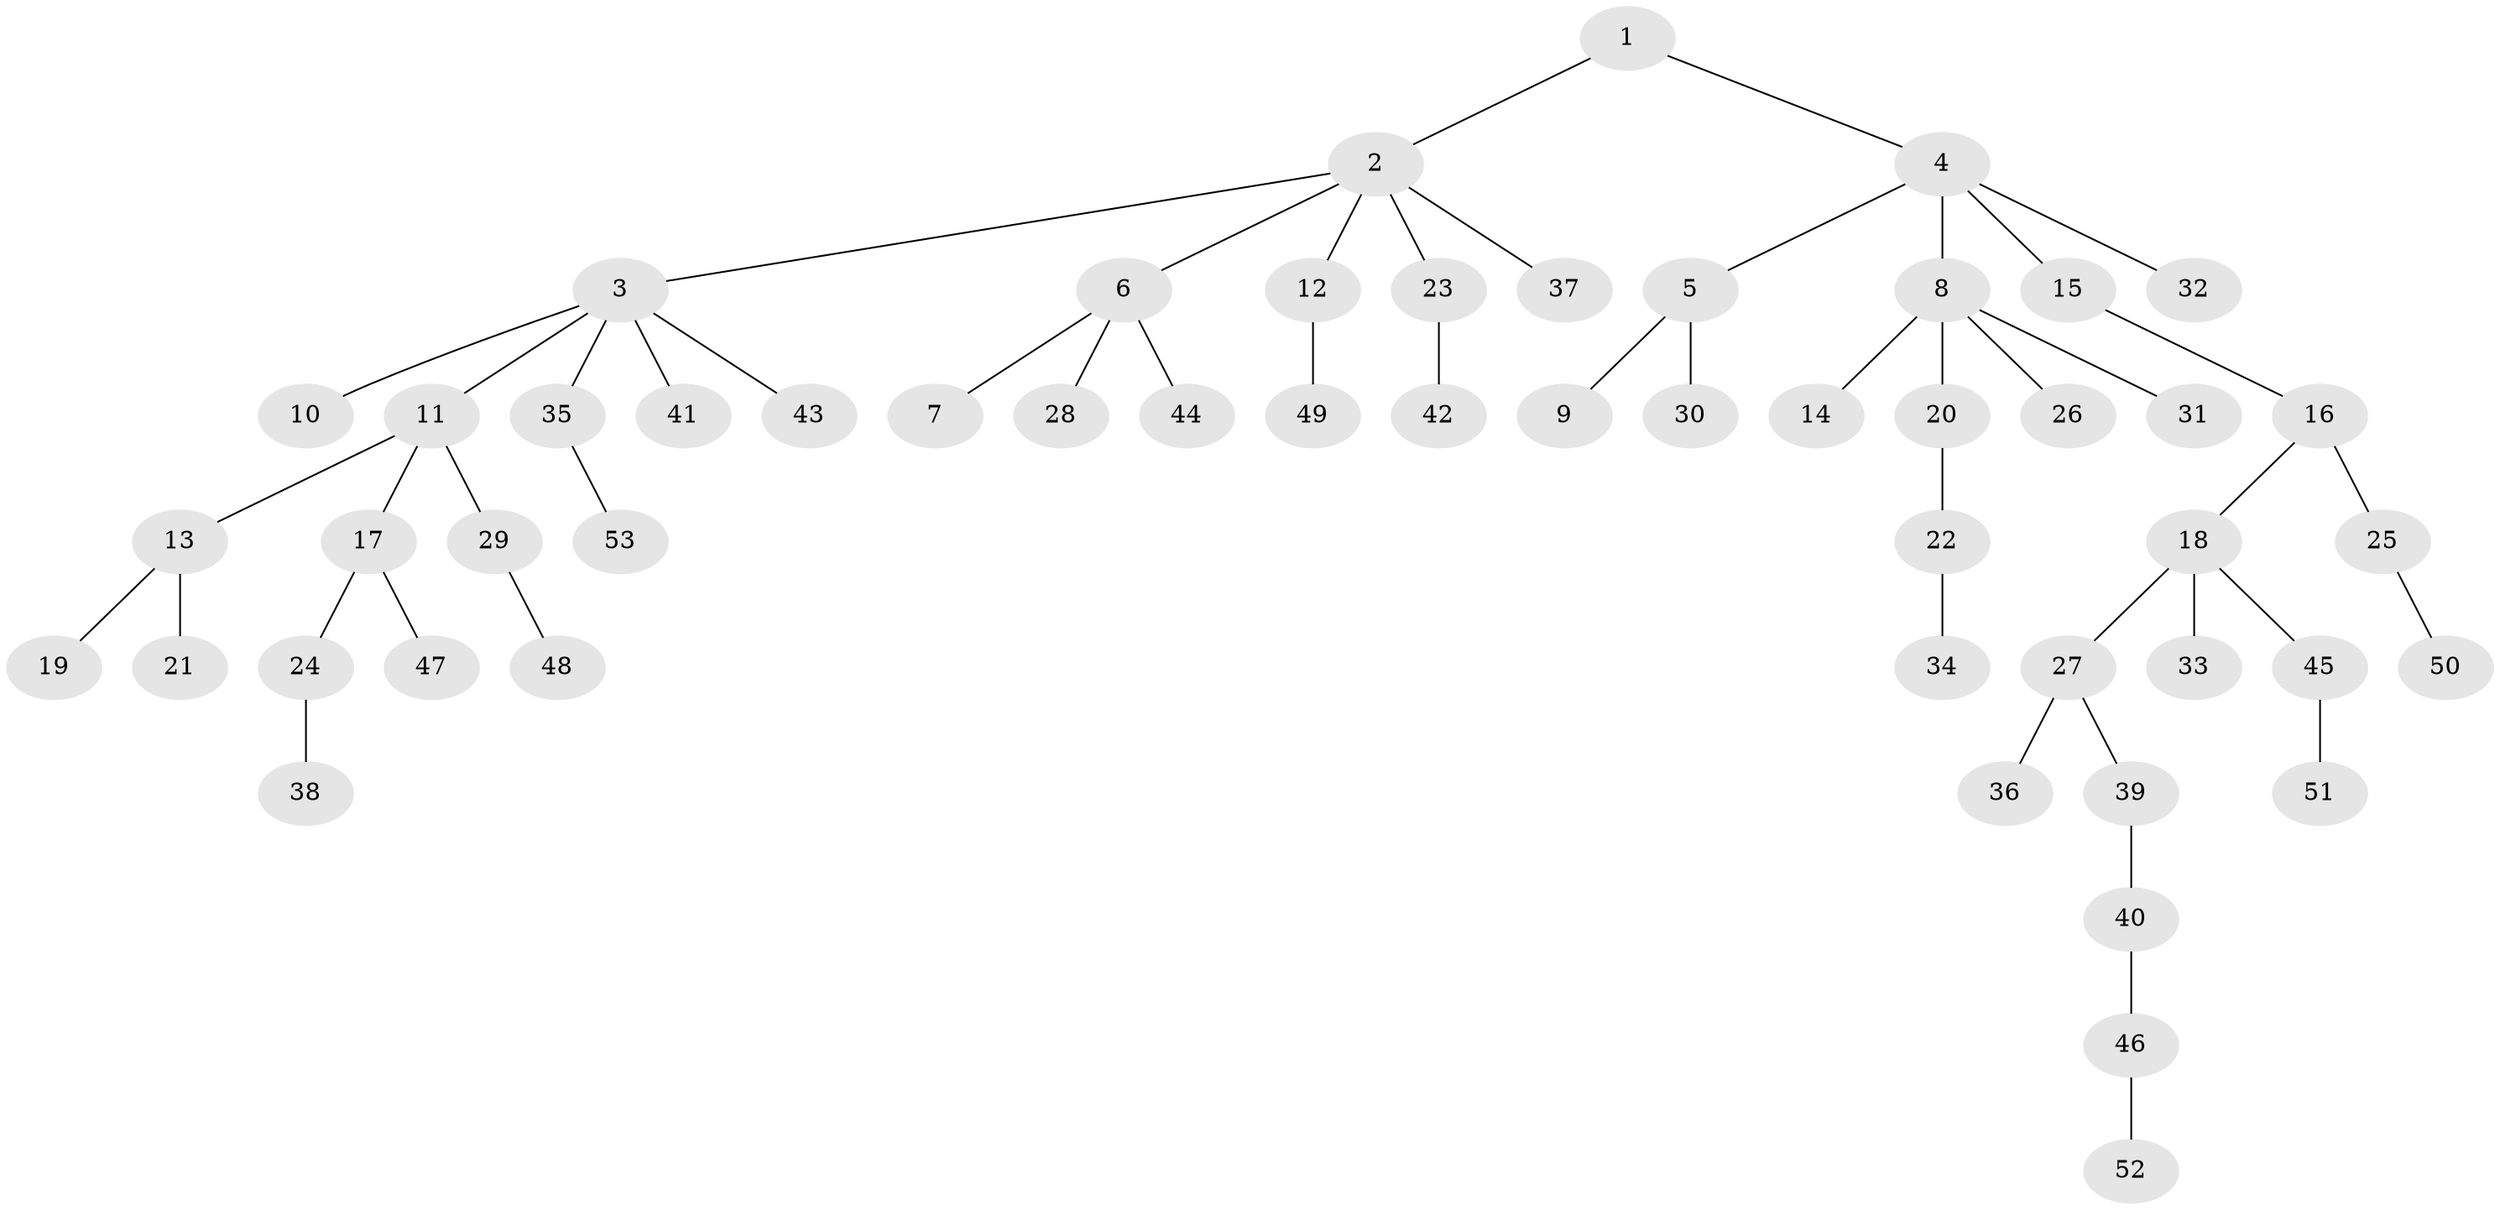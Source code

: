 // coarse degree distribution, {2: 0.11428571428571428, 10: 0.02857142857142857, 6: 0.02857142857142857, 3: 0.05714285714285714, 1: 0.6857142857142857, 5: 0.05714285714285714, 4: 0.02857142857142857}
// Generated by graph-tools (version 1.1) at 2025/24/03/03/25 07:24:08]
// undirected, 53 vertices, 52 edges
graph export_dot {
graph [start="1"]
  node [color=gray90,style=filled];
  1;
  2;
  3;
  4;
  5;
  6;
  7;
  8;
  9;
  10;
  11;
  12;
  13;
  14;
  15;
  16;
  17;
  18;
  19;
  20;
  21;
  22;
  23;
  24;
  25;
  26;
  27;
  28;
  29;
  30;
  31;
  32;
  33;
  34;
  35;
  36;
  37;
  38;
  39;
  40;
  41;
  42;
  43;
  44;
  45;
  46;
  47;
  48;
  49;
  50;
  51;
  52;
  53;
  1 -- 2;
  1 -- 4;
  2 -- 3;
  2 -- 6;
  2 -- 12;
  2 -- 23;
  2 -- 37;
  3 -- 10;
  3 -- 11;
  3 -- 35;
  3 -- 41;
  3 -- 43;
  4 -- 5;
  4 -- 8;
  4 -- 15;
  4 -- 32;
  5 -- 9;
  5 -- 30;
  6 -- 7;
  6 -- 28;
  6 -- 44;
  8 -- 14;
  8 -- 20;
  8 -- 26;
  8 -- 31;
  11 -- 13;
  11 -- 17;
  11 -- 29;
  12 -- 49;
  13 -- 19;
  13 -- 21;
  15 -- 16;
  16 -- 18;
  16 -- 25;
  17 -- 24;
  17 -- 47;
  18 -- 27;
  18 -- 33;
  18 -- 45;
  20 -- 22;
  22 -- 34;
  23 -- 42;
  24 -- 38;
  25 -- 50;
  27 -- 36;
  27 -- 39;
  29 -- 48;
  35 -- 53;
  39 -- 40;
  40 -- 46;
  45 -- 51;
  46 -- 52;
}
